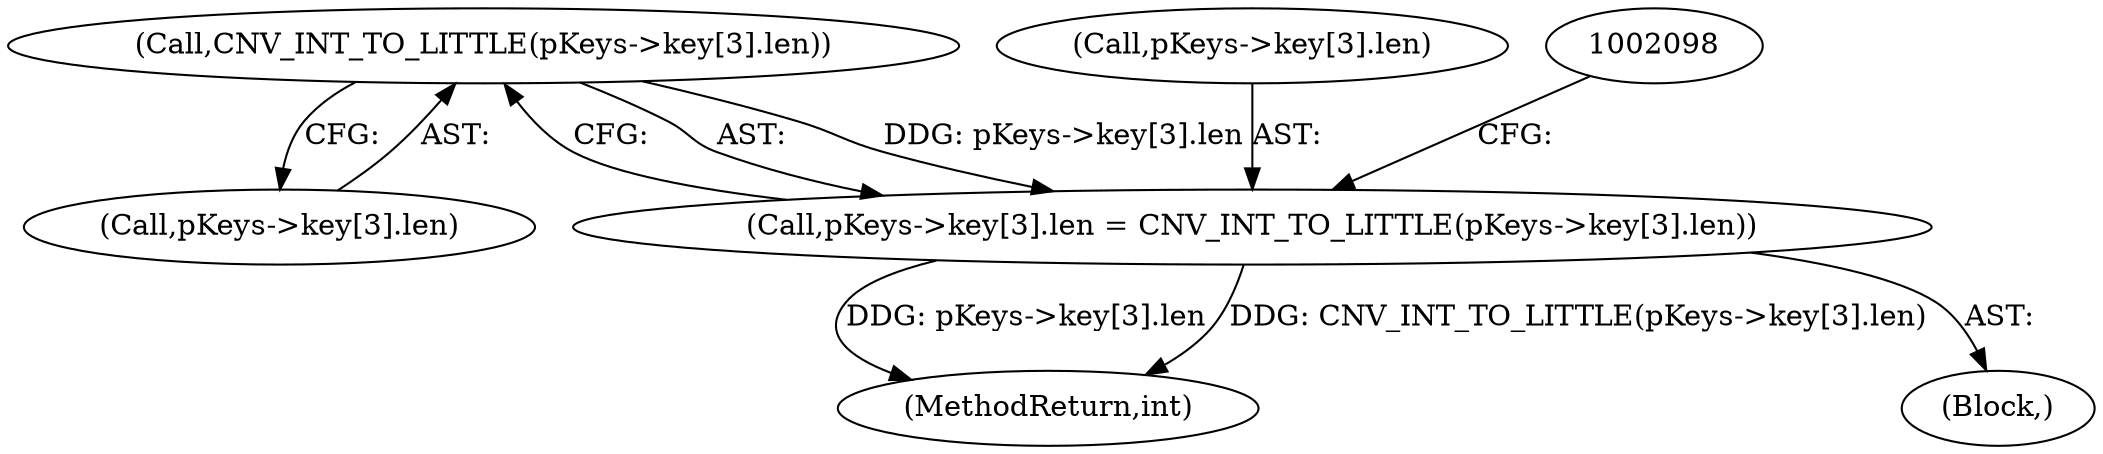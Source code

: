 digraph "0_linux_b5e2f339865fb443107e5b10603e53bbc92dc054_0@pointer" {
"1002088" [label="(Call,CNV_INT_TO_LITTLE(pKeys->key[3].len))"];
"1002080" [label="(Call,pKeys->key[3].len = CNV_INT_TO_LITTLE(pKeys->key[3].len))"];
"1002520" [label="(MethodReturn,int)"];
"1002080" [label="(Call,pKeys->key[3].len = CNV_INT_TO_LITTLE(pKeys->key[3].len))"];
"1002089" [label="(Call,pKeys->key[3].len)"];
"1002088" [label="(Call,CNV_INT_TO_LITTLE(pKeys->key[3].len))"];
"1002025" [label="(Block,)"];
"1002081" [label="(Call,pKeys->key[3].len)"];
"1002088" -> "1002080"  [label="AST: "];
"1002088" -> "1002089"  [label="CFG: "];
"1002089" -> "1002088"  [label="AST: "];
"1002080" -> "1002088"  [label="CFG: "];
"1002088" -> "1002080"  [label="DDG: pKeys->key[3].len"];
"1002080" -> "1002025"  [label="AST: "];
"1002081" -> "1002080"  [label="AST: "];
"1002098" -> "1002080"  [label="CFG: "];
"1002080" -> "1002520"  [label="DDG: pKeys->key[3].len"];
"1002080" -> "1002520"  [label="DDG: CNV_INT_TO_LITTLE(pKeys->key[3].len)"];
}
